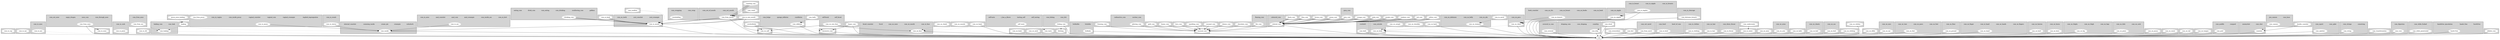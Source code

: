 digraph cum {
	subgraph cluster_cum_in_cup {
		node [color=lightgrey style=filled]
		style=filled
		cum_in_cup [color=white style=filled]
	}
	cum_in_cup -> cum [style=dotted]
	subgraph cluster_cum_in_ear {
		node [color=lightgrey style=filled]
		style=filled
		cum_in_ear [color=white style=filled]
	}
	cum_in_ear -> cum [style=dotted]
	subgraph cluster_cum_in_eye {
		node [color=lightgrey style=filled]
		style=filled
		cum_in_eye [color=white style=filled]
		cum_in_eyes -> cum_in_eye [color=black style=invis]
	}
	cum_in_eye -> cum [style=dotted]
	subgraph cluster_cum_in_nose {
		node [color=lightgrey style=filled]
		style=filled
		cum_in_nose [color=white style=filled]
	}
	cum_in_nose -> cum [style=dotted]
	subgraph cluster_cum_in_penis {
		node [color=lightgrey style=filled]
		style=filled
		cum_in_penis [color=white style=filled]
		cum_in_cock -> cum_in_penis [color=black style=invis]
	}
	cum_in_penis -> cum [style=dotted]
	subgraph cluster_cum_in_slit {
		node [color=lightgrey style=filled]
		style=filled
		cum_in_slit [color=white style=filled]
	}
	cum_in_slit -> cum [style=dotted]
	subgraph cluster_cum_leaking {
		node [color=lightgrey style=filled]
		style=filled
		cum_leaking [color=white style=filled]
		cum_leak -> cum_leaking [color=black style=invis]
		leaking_cum -> cum_leaking [color=black style=invis]
	}
	cum_leaking -> cum [style=dotted]
	subgraph cluster_cum_on_book {
		node [color=lightgrey style=filled]
		style=filled
		cum_on_book [color=white style=filled]
	}
	cum_on_book -> cum [style=dotted]
	subgraph cluster_cum_on_neck {
		node [color=lightgrey style=filled]
		style=filled
		cum_on_neck [color=white style=filled]
	}
	cum_on_neck -> cum [style=dotted]
	subgraph cluster_cum_taste {
		node [color=lightgrey style=filled]
		style=filled
		cum_taste [color=white style=filled]
	}
	cum_taste -> cum [style=dotted]
	subgraph cluster_felching {
		node [color=lightgrey style=filled]
		style=filled
		felching [color=white style=filled]
	}
	felching -> cum [style=dotted]
	subgraph cluster_snowballing {
		node [color=lightgrey style=filled]
		style=filled
		snowballing [color=white style=filled]
		cum_swap -> snowballing [color=red style=invis]
		cum_swapping -> snowballing [color=black style=invis]
	}
	snowballing -> cum [style=dotted]
	subgraph cluster_autobukkake {
		node [color=lightgrey style=filled]
		style=filled
		autobukkake [color=white style=filled]
	}
	autobukkake -> cum [style=solid]
	subgraph cluster_bukkake {
		node [color=lightgrey style=filled]
		style=filled
		bukkake [color=white style=filled]
		bukakke -> bukkake [color=black style=invis]
		bukkakke -> bukkake [color=black style=invis]
	}
	bukkake -> cum [style=solid]
	subgraph cluster_colored_cum {
		node [color=lightgrey style=filled]
		style=filled
		colored_cum [color=white style=filled]
		coloured_cum -> colored_cum [color=black style=invis]
	}
	colored_cum -> cum [style=solid]
	subgraph cluster_cum_bath {
		node [color=lightgrey style=filled]
		style=filled
		cum_bath [color=white style=filled]
		cumbath -> cum_bath [color=black style=invis]
	}
	cum_bath -> cum [style=solid]
	subgraph cluster_cum_between_breasts {
		node [color=lightgrey style=filled]
		style=filled
		cum_between_breasts [color=white style=filled]
		cum_in_cleavage -> cum_between_breasts [color=black style=invis]
	}
	cum_between_breasts -> cum [style=solid]
	subgraph cluster_cum_covered {
		node [color=lightgrey style=filled]
		style=filled
		cum_covered [color=white style=filled]
		covered_in_cum -> cum_covered [color=black style=invis]
	}
	cum_covered -> cum [style=solid]
	subgraph cluster_cum_drip {
		node [color=lightgrey style=filled]
		style=filled
		cum_drip [color=white style=filled]
		cumdrip -> cum_drip [color=black style=invis]
		cum_dripping -> cum_drip [color=black style=invis]
		dripping_cum -> cum_drip [color=black style=invis]
	}
	cum_drip -> cum [style=solid]
	subgraph cluster_cum_drool {
		node [color=lightgrey style=filled]
		style=filled
		cum_drool [color=white style=filled]
	}
	cum_drool -> cum [style=solid]
	subgraph cluster_cum_everywhere {
		node [color=lightgrey style=filled]
		style=filled
		cum_everywhere [color=white style=filled]
	}
	cum_everywhere -> cum [style=solid]
	subgraph cluster_cum_fart {
		node [color=lightgrey style=filled]
		style=filled
		cum_fart [color=white style=filled]
	}
	cum_fart -> cum [style=solid]
	subgraph cluster_cum_from_mouth {
		node [color=lightgrey style=filled]
		style=filled
		cum_from_mouth [color=white style=filled]
		cum_out_mouth -> cum_from_mouth [color=black style=invis]
		cum_out_of_mouth -> cum_from_mouth [color=black style=invis]
	}
	cum_from_mouth -> cum [style=solid]
	subgraph cluster_cum_from_navel {
		node [color=lightgrey style=filled]
		style=filled
		cum_from_navel [color=white style=filled]
		cum_out_navel -> cum_from_navel [color=black style=invis]
	}
	cum_from_navel -> cum [style=solid]
	subgraph cluster_cum_from_nose {
		node [color=lightgrey style=filled]
		style=filled
		cum_from_nose [color=white style=filled]
		angry_dragon -> cum_from_nose [color=black style=invis]
		cum_out_nose -> cum_from_nose [color=black style=invis]
		cum_through_nose -> cum_from_nose [color=black style=invis]
		nose_cum -> cum_from_nose [color=black style=invis]
	}
	cum_from_nose -> cum [style=solid]
	subgraph cluster_cum_in_bowl {
		node [color=lightgrey style=filled]
		style=filled
		cum_in_bowl [color=white style=filled]
		bowl_of_cum -> cum_in_bowl [color=black style=invis]
		cum_bowl -> cum_in_bowl [color=black style=invis]
	}
	cum_in_bowl -> cum [style=solid]
	subgraph cluster_cum_in_clothing {
		node [color=lightgrey style=filled]
		style=filled
		cum_in_clothing [color=white style=filled]
		cum_in_clothes -> cum_in_clothing [color=black style=invis]
	}
	cum_in_clothing -> cum [style=solid]
	subgraph cluster_cum_inflation {
		node [color=lightgrey style=filled]
		style=filled
		cum_inflation [color=white style=filled]
		cum_bulge -> cum_inflation [color=black style=invis]
		cumflation -> cum_inflation [color=black style=invis]
		spooge_inflation -> cum_inflation [color=black style=invis]
	}
	cum_inflation -> cum [style=solid]
	subgraph cluster_cum_in_hair {
		node [color=lightgrey style=filled]
		style=filled
		cum_in_hair [color=white style=filled]
		cum_on_hair -> cum_in_hair [color=black style=invis]
	}
	cum_in_hair -> cum [style=solid]
	subgraph cluster_cum_in_mouth {
		node [color=lightgrey style=filled]
		style=filled
		cum_in_mouth [color=white style=filled]
		cum_on_teeth -> cum_in_mouth [color=black style=invis]
		oral_creampie -> cum_in_mouth [color=black style=invis]
		oral_cumshot -> cum_in_mouth [color=black style=invis]
	}
	cum_in_mouth -> cum [style=solid]
	subgraph cluster_cum_in_nipples {
		node [color=lightgrey style=filled]
		style=filled
		cum_in_nipples [color=white style=filled]
		cum_in_breast -> cum_in_nipples [color=black style=invis]
		cum_in_breasts -> cum_in_nipples [color=black style=invis]
		cum_in_nipple -> cum_in_nipples [color=black style=invis]
	}
	cum_in_nipples -> cum [style=solid]
	subgraph cluster_cum_inside {
		node [color=lightgrey style=filled]
		style=filled
		cum_inside [color=white style=filled]
		nakadashi -> cum_inside [color=red style=invis]
		creampie -> cum_inside [color=black style=invis]
		cream_pie -> cum_inside [color=black style=invis]
		cumming_inside -> cum_inside [color=black style=invis]
		internal_cumshot -> cum_inside [color=black style=invis]
	}
	cum_inside -> cum [style=solid]
	subgraph cluster_cum_in_throat {
		node [color=lightgrey style=filled]
		style=filled
		cum_in_throat [color=white style=filled]
		cum_down_throat -> cum_in_throat [color=black style=invis]
	}
	cum_in_throat -> cum [style=solid]
	subgraph cluster_cum_in_water {
		node [color=lightgrey style=filled]
		style=filled
		cum_in_water [color=white style=filled]
	}
	cum_in_water -> cum [style=solid]
	subgraph cluster_cum_on_anus {
		node [color=lightgrey style=filled]
		style=filled
		cum_on_anus [color=white style=filled]
	}
	cum_on_anus -> cum [style=solid]
	subgraph cluster_cum_on_arm {
		node [color=lightgrey style=filled]
		style=filled
		cum_on_arm [color=white style=filled]
		cum_on_arms -> cum_on_arm [color=black style=invis]
	}
	cum_on_arm -> cum [style=solid]
	subgraph cluster_cum_on_back {
		node [color=lightgrey style=filled]
		style=filled
		cum_on_back [color=white style=filled]
	}
	cum_on_back -> cum [style=solid]
	subgraph cluster_cum_on_balls {
		node [color=lightgrey style=filled]
		style=filled
		cum_on_balls [color=white style=filled]
	}
	cum_on_balls -> cum [style=solid]
	subgraph cluster_cum_on_beak {
		node [color=lightgrey style=filled]
		style=filled
		cum_on_beak [color=white style=filled]
	}
	cum_on_beak -> cum [style=solid]
	subgraph cluster_cum_on_bed {
		node [color=lightgrey style=filled]
		style=filled
		cum_on_bed [color=white style=filled]
		cum_on_sheets -> cum_on_bed [color=red style=invis]
	}
	cum_on_bed -> cum [style=solid]
	subgraph cluster_cum_on_body {
		node [color=lightgrey style=filled]
		style=filled
		cum_on_body [color=white style=filled]
		cum_outside -> cum_on_body [color=black style=invis]
	}
	cum_on_body -> cum [style=solid]
	subgraph cluster_cum_on_breasts {
		node [color=lightgrey style=filled]
		style=filled
		cum_on_breasts [color=white style=filled]
		boob_cumshot -> cum_on_breasts [color=black style=invis]
		cum_on_boob -> cum_on_breasts [color=black style=invis]
		cum_on_boobs -> cum_on_breasts [color=black style=invis]
		cum_on_breast -> cum_on_breasts [color=black style=invis]
		cum_on_tits -> cum_on_breasts [color=black style=invis]
	}
	cum_on_breasts -> cum [style=solid]
	subgraph cluster_cum_on_butt {
		node [color=lightgrey style=filled]
		style=filled
		cum_on_butt [color=white style=filled]
		cum_on_ass -> cum_on_butt [color=black style=invis]
	}
	cum_on_butt -> cum [style=solid]
	subgraph cluster_cum_on_chest {
		node [color=lightgrey style=filled]
		style=filled
		cum_on_chest [color=white style=filled]
		cum_on_pecs -> cum_on_chest [color=black style=invis]
	}
	cum_on_chest -> cum [style=solid]
	subgraph cluster_cum_on_clothes {
		node [color=lightgrey style=filled]
		style=filled
		cum_on_clothes [color=white style=filled]
	}
	cum_on_clothes -> cum [style=solid]
	subgraph cluster_cum_on_clothing {
		node [color=lightgrey style=filled]
		style=filled
		cum_on_clothing [color=white style=filled]
		cum_on_clothes -> cum_on_clothing [color=black style=invis]
	}
	cum_on_clothing -> cum [style=solid]
	subgraph cluster_cum_on_dildo {
		node [color=lightgrey style=filled]
		style=filled
		cum_on_dildo [color=white style=filled]
	}
	cum_on_dildo -> cum [style=solid]
	subgraph cluster_cum_on_ear {
		node [color=lightgrey style=filled]
		style=filled
		cum_on_ear [color=white style=filled]
		cum_on_ears -> cum_on_ear [color=black style=invis]
	}
	cum_on_ear -> cum [style=solid]
	subgraph cluster_cum_on_face {
		node [color=lightgrey style=filled]
		style=filled
		cum_on_face [color=white style=filled]
		cum_in_face -> cum_on_face [color=black style=invis]
		cum_on_mouth -> cum_on_face [color=black style=invis]
		cum_on_nose -> cum_on_face [color=black style=invis]
		facial -> cum_on_face [color=black style=invis]
		facial_cumshot -> cum_on_face [color=black style=invis]
	}
	cum_on_face -> cum [style=solid]
	subgraph cluster_cum_on_feet {
		node [color=lightgrey style=filled]
		style=filled
		cum_on_feet [color=white style=filled]
		cum_on_foot -> cum_on_feet [color=black style=invis]
		cum_on_paws -> cum_on_feet [color=black style=invis]
		cum_on_toes -> cum_on_feet [color=black style=invis]
	}
	cum_on_feet -> cum [style=solid]
	subgraph cluster_cum_on_ground {
		node [color=lightgrey style=filled]
		style=filled
		cum_on_ground [color=white style=filled]
		cum_on_floor -> cum_on_ground [color=black style=invis]
	}
	cum_on_ground -> cum [style=solid]
	subgraph cluster_cum_on_hand {
		node [color=lightgrey style=filled]
		style=filled
		cum_on_hand [color=white style=filled]
		cum_in_hand -> cum_on_hand [color=red style=invis]
		cum_on_finger -> cum_on_hand [color=black style=invis]
		cum_on_fingers -> cum_on_hand [color=black style=invis]
		cum_on_hands -> cum_on_hand [color=black style=invis]
	}
	cum_on_hand -> cum [style=solid]
	subgraph cluster_cum_on_hoof {
		node [color=lightgrey style=filled]
		style=filled
		cum_on_hoof [color=white style=filled]
		cum_on_hooves -> cum_on_hoof [color=red style=invis]
	}
	cum_on_hoof -> cum [style=solid]
	subgraph cluster_cum_on_horn {
		node [color=lightgrey style=filled]
		style=filled
		cum_on_horn [color=white style=filled]
		cum_on_horns -> cum_on_horn [color=black style=invis]
	}
	cum_on_horn -> cum [style=solid]
	subgraph cluster_cum_on_leg {
		node [color=lightgrey style=filled]
		style=filled
		cum_on_leg [color=white style=filled]
		cum_on_legs -> cum_on_leg [color=black style=invis]
		cum_on_thigh -> cum_on_leg [color=black style=invis]
		cum_on_thighs -> cum_on_leg [color=black style=invis]
	}
	cum_on_leg -> cum [style=solid]
	subgraph cluster_cum_on_nipples {
		node [color=lightgrey style=filled]
		style=filled
		cum_on_nipples [color=white style=filled]
		cum_on_nipple -> cum_on_nipples [color=black style=invis]
	}
	cum_on_nipples -> cum [style=solid]
	subgraph cluster_cum_on_penis {
		node [color=lightgrey style=filled]
		style=filled
		cum_on_penis [color=white style=filled]
		cum_on_cock -> cum_on_penis [color=black style=invis]
		cum_on_dick -> cum_on_penis [color=black style=invis]
	}
	cum_on_penis -> cum [style=solid]
	subgraph cluster_cum_on_pussy {
		node [color=lightgrey style=filled]
		style=filled
		cum_on_pussy [color=white style=filled]
	}
	cum_on_pussy -> cum [style=solid]
	subgraph cluster_cum_on_self {
		node [color=lightgrey style=filled]
		style=filled
		cum_on_self [color=white style=filled]
	}
	cum_on_self -> cum [style=solid]
	subgraph cluster_cum_on_snout {
		node [color=lightgrey style=filled]
		style=filled
		cum_on_snout [color=white style=filled]
	}
	cum_on_snout -> cum [style=solid]
	subgraph cluster_cum_on_stomach {
		node [color=lightgrey style=filled]
		style=filled
		cum_on_stomach [color=white style=filled]
		cum_on_abdomen -> cum_on_stomach [color=black style=invis]
		cum_on_abs -> cum_on_stomach [color=black style=invis]
		cum_on_belly -> cum_on_stomach [color=black style=invis]
	}
	cum_on_stomach -> cum [style=solid]
	subgraph cluster_cum_on_tail {
		node [color=lightgrey style=filled]
		style=filled
		cum_on_tail [color=white style=filled]
	}
	cum_on_tail -> cum [style=solid]
	subgraph cluster_cum_on_tongue {
		node [color=lightgrey style=filled]
		style=filled
		cum_on_tongue [color=white style=filled]
	}
	cum_on_tongue -> cum [style=solid]
	subgraph cluster_cum_pool {
		node [color=lightgrey style=filled]
		style=filled
		cum_pool [color=white style=filled]
		cumpool -> cum_pool [color=black style=invis]
		cum_puddle -> cum_pool [color=black style=invis]
	}
	cum_pool -> cum [style=solid]
	subgraph cluster_cumshot {
		node [color=lightgrey style=filled]
		style=filled
		cumshot [color=white style=filled]
		cum_shot -> cumshot [color=black style=invis]
		moneyshot -> cumshot [color=black style=invis]
	}
	cumshot -> cum [style=solid]
	subgraph cluster_cum_splatter {
		node [color=lightgrey style=filled]
		style=filled
		cum_splatter [color=white style=filled]
		cum_splat -> cum_splatter [color=black style=invis]
		cum_squirt -> cum_splatter [color=black style=invis]
	}
	cum_splatter -> cum [style=solid]
	subgraph cluster_cum_string {
		node [color=lightgrey style=filled]
		style=filled
		cum_string [color=white style=filled]
		cumstring -> cum_string [color=black style=invis]
		cum_strings -> cum_string [color=black style=invis]
	}
	cum_string -> cum [style=solid]
	subgraph cluster_cum_transformation {
		node [color=lightgrey style=filled]
		style=filled
		cum_transformation [color=white style=filled]
	}
	cum_transformation -> cum [style=solid]
	subgraph cluster_cum_vore {
		node [color=lightgrey style=filled]
		style=filled
		cum_vore [color=white style=filled]
		cum_digestion -> cum_vore [color=black style=invis]
	}
	cum_vore -> cum [style=solid]
	subgraph cluster_cum_while_penetrated {
		node [color=lightgrey style=filled]
		style=filled
		cum_while_penetrated [color=white style=filled]
		cum_while_fucked -> cum_while_penetrated [color=black style=invis]
	}
	cum_while_penetrated -> cum [style=solid]
	subgraph cluster_excessive_cum {
		node [color=lightgrey style=filled]
		style=filled
		excessive_cum [color=white style=filled]
	}
	excessive_cum -> cum [style=solid]
	subgraph "cluster_hands-free" {
		node [color=lightgrey style=filled]
		style=filled
		"hands-free" [color=white style=filled]
		handsfree -> "hands-free" [color=black style=invis]
		hands_free -> "hands-free" [color=black style=invis]
		handsfree_ejaculation -> "hands-free" [color=black style=invis]
	}
	"hands-free" -> cum [style=solid]
	subgraph cluster_hyper_cum {
		node [color=lightgrey style=filled]
		style=filled
		hyper_cum [color=white style=filled]
	}
	hyper_cum -> cum [style=solid]
	subgraph cluster_infinite_cum {
		node [color=lightgrey style=filled]
		style=filled
		infinite_cum [color=white style=filled]
	}
	infinite_cum -> cum [style=solid]
	subgraph cluster_licking_cum {
		node [color=lightgrey style=filled]
		style=filled
		licking_cum [color=white style=filled]
		cum_lick -> licking_cum [color=black style=invis]
		cum_licking -> licking_cum [color=black style=invis]
	}
	licking_cum -> cum [style=solid]
	subgraph cluster_unusual_cum {
		node [color=lightgrey style=filled]
		style=filled
		unusual_cum [color=white style=filled]
	}
	unusual_cum -> cum [style=solid]
	subgraph cluster_caramel_cum {
		node [color=lightgrey style=filled]
		style=filled
		caramel_cum [color=white style=filled]
	}
	caramel_cum -> unusual_cum [style=solid]
	subgraph cluster_cheese_cum {
		node [color=lightgrey style=filled]
		style=filled
		cheese_cum [color=white style=filled]
	}
	cheese_cum -> unusual_cum [style=solid]
	subgraph cluster_chocolate_cum {
		node [color=lightgrey style=filled]
		style=filled
		chocolate_cum [color=white style=filled]
	}
	chocolate_cum -> unusual_cum [style=solid]
	subgraph cluster_colored_cum {
		node [color=lightgrey style=filled]
		style=filled
		colored_cum [color=white style=filled]
		coloured_cum -> colored_cum [color=black style=invis]
	}
	colored_cum -> unusual_cum [style=solid]
	subgraph cluster_fire_cum {
		node [color=lightgrey style=filled]
		style=filled
		fire_cum [color=white style=filled]
		flaming_cum -> fire_cum [color=black style=invis]
	}
	fire_cum -> unusual_cum [style=solid]
	subgraph cluster_freezing_cum {
		node [color=lightgrey style=filled]
		style=filled
		freezing_cum [color=white style=filled]
	}
	freezing_cum -> unusual_cum [style=solid]
	subgraph cluster_glowing_cum {
		node [color=lightgrey style=filled]
		style=filled
		glowing_cum [color=white style=filled]
		nuclear_cum -> glowing_cum [color=black style=invis]
		radioactive_cum -> glowing_cum [color=black style=invis]
	}
	glowing_cum -> unusual_cum [style=solid]
	subgraph cluster_gold_cum {
		node [color=lightgrey style=filled]
		style=filled
		gold_cum [color=white style=filled]
	}
	gold_cum -> unusual_cum [style=solid]
	subgraph cluster_honey_cum {
		node [color=lightgrey style=filled]
		style=filled
		honey_cum [color=white style=filled]
	}
	honey_cum -> unusual_cum [style=solid]
	subgraph cluster_lava_cum {
		node [color=lightgrey style=filled]
		style=filled
		lava_cum [color=white style=filled]
	}
	lava_cum -> unusual_cum [style=solid]
	subgraph cluster_sparkling_cum {
		node [color=lightgrey style=filled]
		style=filled
		sparkling_cum [color=white style=filled]
	}
	sparkling_cum -> unusual_cum [style=solid]
	subgraph cluster_black_cum {
		node [color=lightgrey style=filled]
		style=filled
		black_cum [color=white style=filled]
	}
	black_cum -> colored_cum [style=solid]
	subgraph cluster_blue_cum {
		node [color=lightgrey style=filled]
		style=filled
		blue_cum [color=white style=filled]
	}
	blue_cum -> colored_cum [style=solid]
	subgraph cluster_brown_cum {
		node [color=lightgrey style=filled]
		style=filled
		brown_cum [color=white style=filled]
	}
	brown_cum -> colored_cum [style=solid]
	subgraph cluster_green_cum {
		node [color=lightgrey style=filled]
		style=filled
		green_cum [color=white style=filled]
	}
	green_cum -> colored_cum [style=solid]
	subgraph cluster_grey_cum {
		node [color=lightgrey style=filled]
		style=filled
		grey_cum [color=white style=filled]
		gray_cum -> grey_cum [color=black style=invis]
	}
	grey_cum -> colored_cum [style=solid]
	subgraph cluster_orange_cum {
		node [color=lightgrey style=filled]
		style=filled
		orange_cum [color=white style=filled]
	}
	orange_cum -> colored_cum [style=solid]
	subgraph cluster_pink_cum {
		node [color=lightgrey style=filled]
		style=filled
		pink_cum [color=white style=filled]
	}
	pink_cum -> colored_cum [style=solid]
	subgraph cluster_purple_cum {
		node [color=lightgrey style=filled]
		style=filled
		purple_cum [color=white style=filled]
	}
	purple_cum -> colored_cum [style=solid]
	subgraph cluster_rainbow_cum {
		node [color=lightgrey style=filled]
		style=filled
		rainbow_cum [color=white style=filled]
	}
	rainbow_cum -> colored_cum [style=solid]
	subgraph cluster_red_cum {
		node [color=lightgrey style=filled]
		style=filled
		red_cum [color=white style=filled]
	}
	red_cum -> colored_cum [style=solid]
	subgraph cluster_yellow_cum {
		node [color=lightgrey style=filled]
		style=filled
		yellow_cum [color=white style=filled]
	}
	yellow_cum -> colored_cum [style=solid]
	subgraph cluster_autobukkake {
		node [color=lightgrey style=filled]
		style=filled
		autobukkake [color=white style=filled]
	}
	autobukkake -> excessive_cum [style=dotted]
	subgraph cluster_cum_inflation {
		node [color=lightgrey style=filled]
		style=filled
		cum_inflation [color=white style=filled]
		cum_bulge -> cum_inflation [color=black style=invis]
		cumflation -> cum_inflation [color=black style=invis]
		spooge_inflation -> cum_inflation [color=black style=invis]
	}
	cum_inflation -> excessive_cum [style=dotted]
	subgraph cluster_hyper_cum {
		node [color=lightgrey style=filled]
		style=filled
		hyper_cum [color=white style=filled]
	}
	hyper_cum -> excessive_cum [style=solid]
	subgraph cluster_cum_belly {
		node [color=lightgrey style=filled]
		style=filled
		cum_belly [color=white style=filled]
	}
	cum_belly -> cum_inflation [style=dotted]
	subgraph cluster_cum_cannon {
		node [color=lightgrey style=filled]
		style=filled
		cum_cannon [color=white style=filled]
		cum_hose -> cum_cannon [color=red style=invis]
		jizz_cannon -> cum_cannon [color=black style=invis]
	}
	cum_cannon -> cumshot [style=dotted]
	subgraph cluster_double_cumshot {
		node [color=lightgrey style=filled]
		style=filled
		double_cumshot [color=white style=filled]
	}
	double_cumshot -> cumshot [style=solid]
	subgraph cluster_cum_in_navel {
		node [color=lightgrey style=filled]
		style=filled
		cum_in_navel [color=white style=filled]
	}
	cum_in_navel -> cum_on_stomach [style=dotted]
	subgraph cluster_autobukkake {
		node [color=lightgrey style=filled]
		style=filled
		autobukkake [color=white style=filled]
	}
	autobukkake -> cum_on_self [style=solid]
	subgraph cluster_cum_in_own_mouth {
		node [color=lightgrey style=filled]
		style=filled
		cum_in_own_mouth [color=white style=filled]
	}
	cum_in_own_mouth -> cum_on_self [style=solid]
	subgraph cluster_cum_on_own_face {
		node [color=lightgrey style=filled]
		style=filled
		cum_on_own_face [color=white style=filled]
		self_facial -> cum_on_own_face [color=black style=invis]
		"self-facial" -> cum_on_own_face [color=black style=invis]
	}
	cum_on_own_face -> cum_on_self [style=solid]
	subgraph cluster_cum_in_nipples {
		node [color=lightgrey style=filled]
		style=filled
		cum_in_nipples [color=white style=filled]
		cum_in_breast -> cum_in_nipples [color=black style=invis]
		cum_in_breasts -> cum_in_nipples [color=black style=invis]
		cum_in_nipple -> cum_in_nipples [color=black style=invis]
	}
	cum_in_nipples -> cum_on_nipples [style=dotted]
	subgraph cluster_cum_on_beak {
		node [color=lightgrey style=filled]
		style=filled
		cum_on_beak [color=white style=filled]
	}
	cum_on_beak -> cum_on_face [style=dotted]
	subgraph cluster_cum_on_cheek {
		node [color=lightgrey style=filled]
		style=filled
		cum_on_cheek [color=white style=filled]
	}
	cum_on_cheek -> cum_on_face [style=dotted]
	subgraph cluster_cum_on_muzzle {
		node [color=lightgrey style=filled]
		style=filled
		cum_on_muzzle [color=white style=filled]
	}
	cum_on_muzzle -> cum_on_face [style=dotted]
	subgraph cluster_cum_on_own_face {
		node [color=lightgrey style=filled]
		style=filled
		cum_on_own_face [color=white style=filled]
		self_facial -> cum_on_own_face [color=black style=invis]
		"self-facial" -> cum_on_own_face [color=black style=invis]
	}
	cum_on_own_face -> cum_on_face [style=solid]
	subgraph cluster_cum_between_breasts {
		node [color=lightgrey style=filled]
		style=filled
		cum_between_breasts [color=white style=filled]
		cum_in_cleavage -> cum_between_breasts [color=black style=invis]
	}
	cum_between_breasts -> cum_on_chest [style=dotted]
	subgraph cluster_cum_on_breasts {
		node [color=lightgrey style=filled]
		style=filled
		cum_on_breasts [color=white style=filled]
		boob_cumshot -> cum_on_breasts [color=black style=invis]
		cum_on_boob -> cum_on_breasts [color=black style=invis]
		cum_on_boobs -> cum_on_breasts [color=black style=invis]
		cum_on_breast -> cum_on_breasts [color=black style=invis]
		cum_on_tits -> cum_on_breasts [color=black style=invis]
	}
	cum_on_breasts -> cum_on_chest [style=dotted]
	subgraph cluster_cum_on_nipples {
		node [color=lightgrey style=filled]
		style=filled
		cum_on_nipples [color=white style=filled]
		cum_on_nipple -> cum_on_nipples [color=black style=invis]
	}
	cum_on_nipples -> cum_on_chest [style=dotted]
	subgraph cluster_cum_in_nipples {
		node [color=lightgrey style=filled]
		style=filled
		cum_in_nipples [color=white style=filled]
		cum_in_breast -> cum_in_nipples [color=black style=invis]
		cum_in_breasts -> cum_in_nipples [color=black style=invis]
		cum_in_nipple -> cum_in_nipples [color=black style=invis]
	}
	cum_in_nipples -> cum_on_nipples [style=dotted]
	subgraph cluster_cum_on_armpit {
		node [color=lightgrey style=filled]
		style=filled
		cum_on_armpit [color=white style=filled]
	}
	cum_on_armpit -> cum_on_body [style=dotted]
	subgraph cluster_cum_on_back {
		node [color=lightgrey style=filled]
		style=filled
		cum_on_back [color=white style=filled]
	}
	cum_on_back -> cum_on_body [style=dotted]
	subgraph cluster_cum_on_chest {
		node [color=lightgrey style=filled]
		style=filled
		cum_on_chest [color=white style=filled]
		cum_on_pecs -> cum_on_chest [color=black style=invis]
	}
	cum_on_chest -> cum_on_body [style=dotted]
	subgraph cluster_cum_on_shoulder {
		node [color=lightgrey style=filled]
		style=filled
		cum_on_shoulder [color=white style=filled]
	}
	cum_on_shoulder -> cum_on_body [style=dotted]
	subgraph cluster_cum_on_stomach {
		node [color=lightgrey style=filled]
		style=filled
		cum_on_stomach [color=white style=filled]
		cum_on_abdomen -> cum_on_stomach [color=black style=invis]
		cum_on_abs -> cum_on_stomach [color=black style=invis]
		cum_on_belly -> cum_on_stomach [color=black style=invis]
	}
	cum_on_stomach -> cum_on_body [style=dotted]
	subgraph cluster_cum_in_navel {
		node [color=lightgrey style=filled]
		style=filled
		cum_in_navel [color=white style=filled]
	}
	cum_in_navel -> cum_on_stomach [style=dotted]
	subgraph cluster_cum_between_breasts {
		node [color=lightgrey style=filled]
		style=filled
		cum_between_breasts [color=white style=filled]
		cum_in_cleavage -> cum_between_breasts [color=black style=invis]
	}
	cum_between_breasts -> cum_on_chest [style=dotted]
	subgraph cluster_cum_on_breasts {
		node [color=lightgrey style=filled]
		style=filled
		cum_on_breasts [color=white style=filled]
		boob_cumshot -> cum_on_breasts [color=black style=invis]
		cum_on_boob -> cum_on_breasts [color=black style=invis]
		cum_on_boobs -> cum_on_breasts [color=black style=invis]
		cum_on_breast -> cum_on_breasts [color=black style=invis]
		cum_on_tits -> cum_on_breasts [color=black style=invis]
	}
	cum_on_breasts -> cum_on_chest [style=dotted]
	subgraph cluster_cum_on_nipples {
		node [color=lightgrey style=filled]
		style=filled
		cum_on_nipples [color=white style=filled]
		cum_on_nipple -> cum_on_nipples [color=black style=invis]
	}
	cum_on_nipples -> cum_on_chest [style=dotted]
	subgraph cluster_cum_in_nipples {
		node [color=lightgrey style=filled]
		style=filled
		cum_in_nipples [color=white style=filled]
		cum_in_breast -> cum_in_nipples [color=black style=invis]
		cum_in_breasts -> cum_in_nipples [color=black style=invis]
		cum_in_nipple -> cum_in_nipples [color=black style=invis]
	}
	cum_in_nipples -> cum_on_nipples [style=dotted]
	subgraph cluster_cum_underwater {
		node [color=lightgrey style=filled]
		style=filled
		cum_underwater [color=white style=filled]
	}
	cum_underwater -> cum_in_water [style=solid]
	subgraph cluster_leaking {
		node [color=lightgrey style=filled]
		style=filled
		leaking [color=white style=filled]
	}
	leaking -> cum_inside [style=dotted]
	subgraph cluster_cum_in_ass {
		node [color=lightgrey style=filled]
		style=filled
		cum_in_ass [color=white style=filled]
		anal_creampie -> cum_in_ass [color=black style=invis]
		anal_cum -> cum_in_ass [color=black style=invis]
		anal_cumshot -> cum_in_ass [color=black style=invis]
		cum_in_anus -> cum_in_ass [color=black style=invis]
		cum_in_butt -> cum_in_ass [color=black style=invis]
		cum_inside_ass -> cum_in_ass [color=black style=invis]
	}
	cum_in_ass -> cum_inside [style=solid]
	subgraph cluster_cum_in_mouth {
		node [color=lightgrey style=filled]
		style=filled
		cum_in_mouth [color=white style=filled]
		cum_on_teeth -> cum_in_mouth [color=black style=invis]
		oral_creampie -> cum_in_mouth [color=black style=invis]
		oral_cumshot -> cum_in_mouth [color=black style=invis]
	}
	cum_in_mouth -> cum_inside [style=solid]
	subgraph cluster_cum_in_pussy {
		node [color=lightgrey style=filled]
		style=filled
		cum_in_pussy [color=white style=filled]
		cum_from_pussy -> cum_in_pussy [color=red style=invis]
		cum_inside_pussy -> cum_in_pussy [color=black style=invis]
		cum_in_vagina -> cum_in_pussy [color=black style=invis]
		implied_impregnation -> cum_in_pussy [color=black style=invis]
		vaginal_creampie -> cum_in_pussy [color=black style=invis]
		vaginal_cum -> cum_in_pussy [color=black style=invis]
		vaginal_cumshot -> cum_in_pussy [color=black style=invis]
	}
	cum_in_pussy -> cum_inside [style=solid]
	subgraph cluster_cum_in_uterus {
		node [color=lightgrey style=filled]
		style=filled
		cum_in_uterus [color=white style=filled]
		cum_in_womb -> cum_in_uterus [color=black style=invis]
	}
	cum_in_uterus -> cum_inside [style=solid]
	subgraph cluster_cum_swallow {
		node [color=lightgrey style=filled]
		style=filled
		cum_swallow [color=white style=filled]
	}
	cum_swallow -> cum_in_mouth [style=dotted]
	subgraph cluster_snowballing {
		node [color=lightgrey style=filled]
		style=filled
		snowballing [color=white style=filled]
		cum_swap -> snowballing [color=red style=invis]
		cum_swapping -> snowballing [color=black style=invis]
	}
	snowballing -> cum_in_mouth [style=dotted]
	subgraph cluster_cum_from_mouth {
		node [color=lightgrey style=filled]
		style=filled
		cum_from_mouth [color=white style=filled]
		cum_out_mouth -> cum_from_mouth [color=black style=invis]
		cum_out_of_mouth -> cum_from_mouth [color=black style=invis]
	}
	cum_from_mouth -> cum_in_mouth [style=solid]
	subgraph cluster_cum_in_beak {
		node [color=lightgrey style=filled]
		style=filled
		cum_in_beak [color=white style=filled]
	}
	cum_in_beak -> cum_in_mouth [style=solid]
	subgraph cluster_cum_in_own_mouth {
		node [color=lightgrey style=filled]
		style=filled
		cum_in_own_mouth [color=white style=filled]
	}
	cum_in_own_mouth -> cum_in_mouth [style=solid]
	subgraph cluster_drinking_cum {
		node [color=lightgrey style=filled]
		style=filled
		drinking_cum [color=white style=filled]
		cum_drinking -> drinking_cum [color=black style=invis]
		cum_eating -> drinking_cum [color=black style=invis]
		cum_swallow -> drinking_cum [color=black style=invis]
		drink_cum -> drinking_cum [color=black style=invis]
		eating_cum -> drinking_cum [color=black style=invis]
		gokkun -> drinking_cum [color=black style=invis]
		swallowing_cum -> drinking_cum [color=black style=invis]
	}
	drinking_cum -> cum_in_mouth [style=solid]
	subgraph cluster_cum_vomit {
		node [color=lightgrey style=filled]
		style=filled
		cum_vomit [color=white style=filled]
		vomiting_cum -> cum_vomit [color=black style=invis]
	}
	cum_vomit -> cum_from_mouth [style=dotted]
	subgraph cluster_vomiting_cum {
		node [color=lightgrey style=filled]
		style=filled
		vomiting_cum [color=white style=filled]
	}
	vomiting_cum -> cum_from_mouth [style=solid]
	subgraph cluster_pussy_juice_leaking {
		node [color=lightgrey style=filled]
		style=filled
		pussy_juice_leaking [color=white style=filled]
	}
	pussy_juice_leaking -> leaking [style=dotted]
	subgraph cluster_cum_swallow {
		node [color=lightgrey style=filled]
		style=filled
		cum_swallow [color=white style=filled]
	}
	cum_swallow -> cum_in_mouth [style=dotted]
	subgraph cluster_snowballing {
		node [color=lightgrey style=filled]
		style=filled
		snowballing [color=white style=filled]
		cum_swap -> snowballing [color=red style=invis]
		cum_swapping -> snowballing [color=black style=invis]
	}
	snowballing -> cum_in_mouth [style=dotted]
	subgraph cluster_cum_from_mouth {
		node [color=lightgrey style=filled]
		style=filled
		cum_from_mouth [color=white style=filled]
		cum_out_mouth -> cum_from_mouth [color=black style=invis]
		cum_out_of_mouth -> cum_from_mouth [color=black style=invis]
	}
	cum_from_mouth -> cum_in_mouth [style=solid]
	subgraph cluster_cum_in_beak {
		node [color=lightgrey style=filled]
		style=filled
		cum_in_beak [color=white style=filled]
	}
	cum_in_beak -> cum_in_mouth [style=solid]
	subgraph cluster_cum_in_own_mouth {
		node [color=lightgrey style=filled]
		style=filled
		cum_in_own_mouth [color=white style=filled]
	}
	cum_in_own_mouth -> cum_in_mouth [style=solid]
	subgraph cluster_drinking_cum {
		node [color=lightgrey style=filled]
		style=filled
		drinking_cum [color=white style=filled]
		cum_drinking -> drinking_cum [color=black style=invis]
		cum_eating -> drinking_cum [color=black style=invis]
		cum_swallow -> drinking_cum [color=black style=invis]
		drink_cum -> drinking_cum [color=black style=invis]
		eating_cum -> drinking_cum [color=black style=invis]
		gokkun -> drinking_cum [color=black style=invis]
		swallowing_cum -> drinking_cum [color=black style=invis]
	}
	drinking_cum -> cum_in_mouth [style=solid]
	subgraph cluster_cum_vomit {
		node [color=lightgrey style=filled]
		style=filled
		cum_vomit [color=white style=filled]
		vomiting_cum -> cum_vomit [color=black style=invis]
	}
	cum_vomit -> cum_from_mouth [style=dotted]
	subgraph cluster_vomiting_cum {
		node [color=lightgrey style=filled]
		style=filled
		vomiting_cum [color=white style=filled]
	}
	vomiting_cum -> cum_from_mouth [style=solid]
	subgraph cluster_cum_belly {
		node [color=lightgrey style=filled]
		style=filled
		cum_belly [color=white style=filled]
	}
	cum_belly -> cum_inflation [style=dotted]
	subgraph cluster_cum_vomit {
		node [color=lightgrey style=filled]
		style=filled
		cum_vomit [color=white style=filled]
		vomiting_cum -> cum_vomit [color=black style=invis]
	}
	cum_vomit -> cum_from_mouth [style=dotted]
	subgraph cluster_vomiting_cum {
		node [color=lightgrey style=filled]
		style=filled
		vomiting_cum [color=white style=filled]
	}
	vomiting_cum -> cum_from_mouth [style=solid]
	subgraph cluster_cum_drool {
		node [color=lightgrey style=filled]
		style=filled
		cum_drool [color=white style=filled]
	}
	cum_drool -> cum_drip [style=dotted]
	subgraph cluster_black_cum {
		node [color=lightgrey style=filled]
		style=filled
		black_cum [color=white style=filled]
	}
	black_cum -> colored_cum [style=solid]
	subgraph cluster_blue_cum {
		node [color=lightgrey style=filled]
		style=filled
		blue_cum [color=white style=filled]
	}
	blue_cum -> colored_cum [style=solid]
	subgraph cluster_brown_cum {
		node [color=lightgrey style=filled]
		style=filled
		brown_cum [color=white style=filled]
	}
	brown_cum -> colored_cum [style=solid]
	subgraph cluster_green_cum {
		node [color=lightgrey style=filled]
		style=filled
		green_cum [color=white style=filled]
	}
	green_cum -> colored_cum [style=solid]
	subgraph cluster_grey_cum {
		node [color=lightgrey style=filled]
		style=filled
		grey_cum [color=white style=filled]
		gray_cum -> grey_cum [color=black style=invis]
	}
	grey_cum -> colored_cum [style=solid]
	subgraph cluster_orange_cum {
		node [color=lightgrey style=filled]
		style=filled
		orange_cum [color=white style=filled]
	}
	orange_cum -> colored_cum [style=solid]
	subgraph cluster_pink_cum {
		node [color=lightgrey style=filled]
		style=filled
		pink_cum [color=white style=filled]
	}
	pink_cum -> colored_cum [style=solid]
	subgraph cluster_purple_cum {
		node [color=lightgrey style=filled]
		style=filled
		purple_cum [color=white style=filled]
	}
	purple_cum -> colored_cum [style=solid]
	subgraph cluster_rainbow_cum {
		node [color=lightgrey style=filled]
		style=filled
		rainbow_cum [color=white style=filled]
	}
	rainbow_cum -> colored_cum [style=solid]
	subgraph cluster_red_cum {
		node [color=lightgrey style=filled]
		style=filled
		red_cum [color=white style=filled]
	}
	red_cum -> colored_cum [style=solid]
	subgraph cluster_yellow_cum {
		node [color=lightgrey style=filled]
		style=filled
		yellow_cum [color=white style=filled]
	}
	yellow_cum -> colored_cum [style=solid]
	subgraph cluster_licking_cum {
		node [color=lightgrey style=filled]
		style=filled
		licking_cum [color=white style=filled]
		cum_lick -> licking_cum [color=black style=invis]
		cum_licking -> licking_cum [color=black style=invis]
	}
	licking_cum -> felching [style=dotted]
	subgraph cluster_self_taste {
		node [color=lightgrey style=filled]
		style=filled
		self_taste [color=white style=filled]
		i_has_a_flavor -> self_taste [color=black style=invis]
		"self-taste" -> self_taste [color=black style=invis]
		self_tasting -> self_taste [color=black style=invis]
		tasting_self -> self_taste [color=black style=invis]
	}
	self_taste -> cum_taste [style=dotted]
	subgraph cluster_cum_from_ass {
		node [color=lightgrey style=filled]
		style=filled
		cum_from_ass [color=white style=filled]
		cum_from_anus -> cum_from_ass [color=black style=invis]
	}
	cum_from_ass -> cum_leaking [style=dotted]
	subgraph cluster_cum_from_pussy {
		node [color=lightgrey style=filled]
		style=filled
		cum_from_pussy [color=white style=filled]
	}
	cum_from_pussy -> cum_leaking [style=dotted]
	subgraph cluster_leaking {
		node [color=lightgrey style=filled]
		style=filled
		leaking [color=white style=filled]
	}
	leaking -> cum_leaking [style=dotted]
	subgraph cluster_pussy_juice_leaking {
		node [color=lightgrey style=filled]
		style=filled
		pussy_juice_leaking [color=white style=filled]
	}
	pussy_juice_leaking -> leaking [style=dotted]
	subgraph cluster_cum_from_nose {
		node [color=lightgrey style=filled]
		style=filled
		cum_from_nose [color=white style=filled]
		angry_dragon -> cum_from_nose [color=black style=invis]
		cum_out_nose -> cum_from_nose [color=black style=invis]
		cum_through_nose -> cum_from_nose [color=black style=invis]
		nose_cum -> cum_from_nose [color=black style=invis]
	}
	cum_from_nose -> cum_in_nose [style=solid]
}
